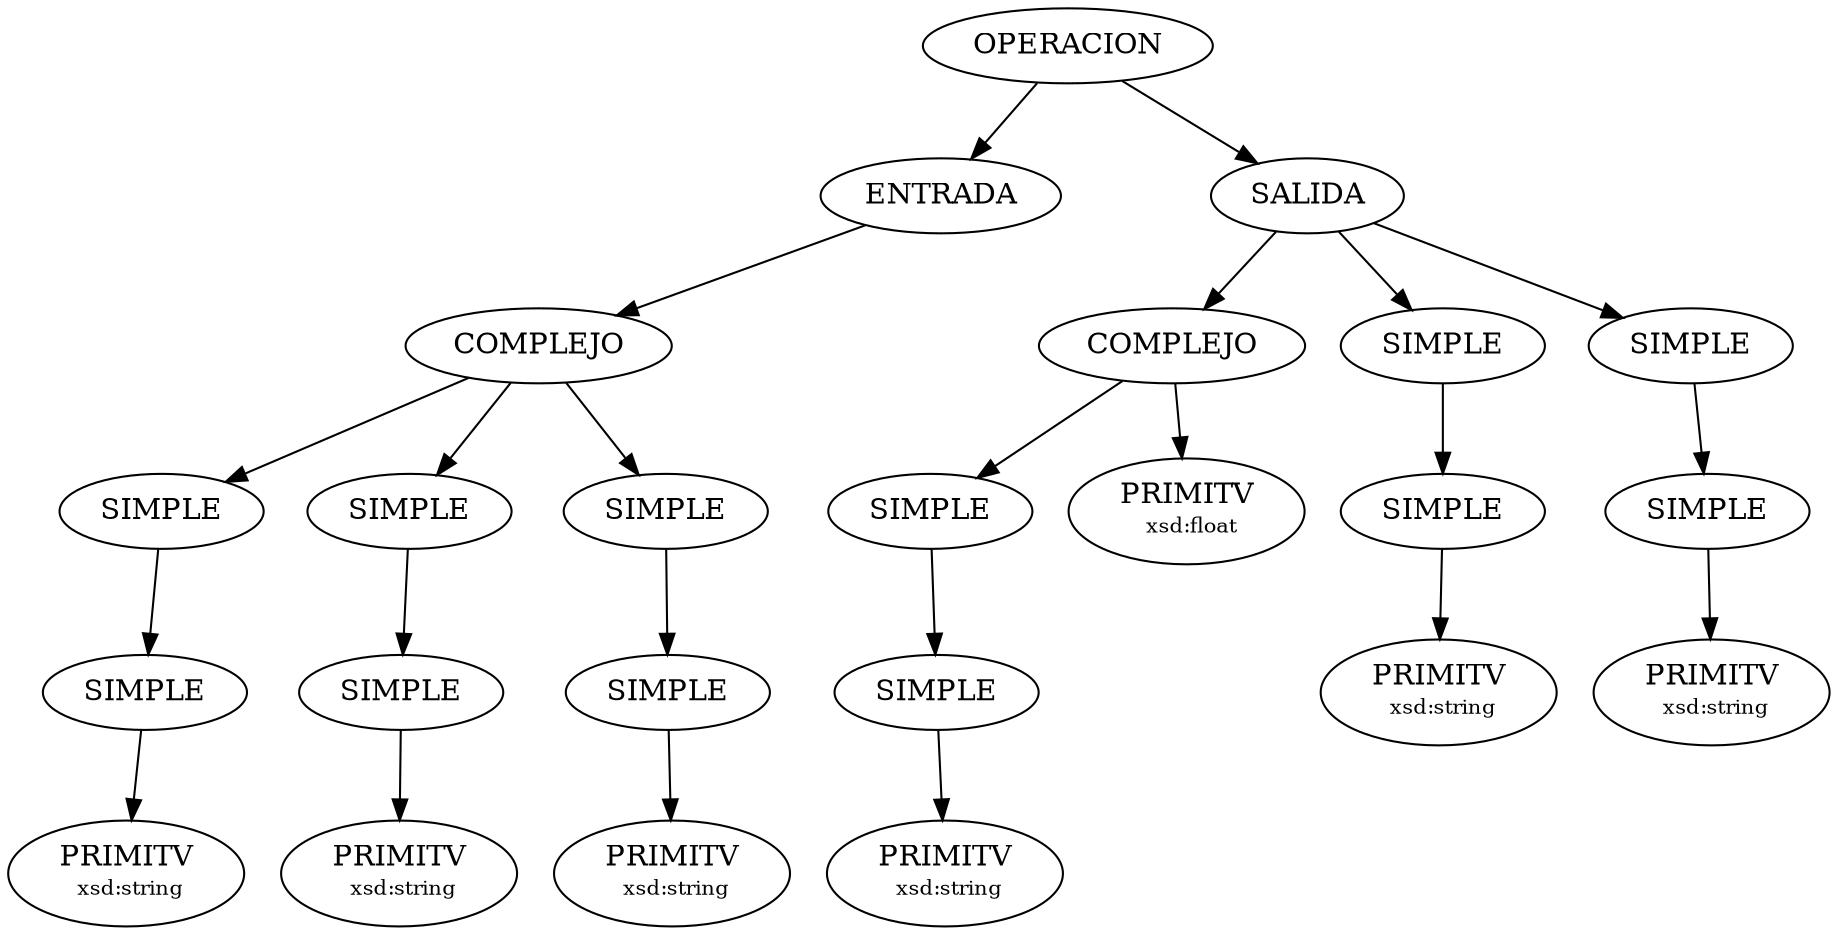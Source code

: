 digraph G
{
N0R0n0 [label="OPERACION"];
N1R0n0 [label="ENTRADA"];
N2R0n0 [label="COMPLEJO"];
N3R0n0 [label="SIMPLE"];
N4R0n0 [label="SIMPLE"];
N5R0n0 [label=<PRIMITV<BR/> <FONT POINT-SIZE="10">xsd:string</FONT>>];
N3R0n1 [label="SIMPLE"];
N4R1n0 [label="SIMPLE"];
N5R1n0 [label=<PRIMITV<BR/> <FONT POINT-SIZE="10">xsd:string</FONT>>];
N3R0n2 [label="SIMPLE"];
N4R2n0 [label="SIMPLE"];
N5R2n0 [label=<PRIMITV<BR/> <FONT POINT-SIZE="10">xsd:string</FONT>>];
N1R0n1 [label="SALIDA"];
N2R1n0 [label="COMPLEJO"];
N3R1n0 [label="SIMPLE"];
N4R3n0 [label="SIMPLE"];
N5R3n0 [label=<PRIMITV<BR/> <FONT POINT-SIZE="10">xsd:string</FONT>>];
N3R1n1 [label=<PRIMITV<BR/> <FONT POINT-SIZE="10">xsd:float</FONT>>];
N2R1n1 [label="SIMPLE"];
N3R2n0 [label="SIMPLE"];
N4R4n0 [label=<PRIMITV<BR/> <FONT POINT-SIZE="10">xsd:string</FONT>>];
N2R1n2 [label="SIMPLE"];
N3R3n0 [label="SIMPLE"];
N4R5n0 [label=<PRIMITV<BR/> <FONT POINT-SIZE="10">xsd:string</FONT>>];

N0R0n0 -> N1R0n0;
N1R0n0 -> N2R0n0;
N2R0n0 -> N3R0n0;
N3R0n0 -> N4R0n0;
N4R0n0 -> N5R0n0;
N2R0n0 -> N3R0n1;
N3R0n1 -> N4R1n0;
N4R1n0 -> N5R1n0;
N2R0n0 -> N3R0n2;
N3R0n2 -> N4R2n0;
N4R2n0 -> N5R2n0;
N0R0n0 -> N1R0n1;
N1R0n1 -> N2R1n0;
N2R1n0 -> N3R1n0;
N3R1n0 -> N4R3n0;
N4R3n0 -> N5R3n0;
N2R1n0 -> N3R1n1;
N1R0n1 -> N2R1n1;
N2R1n1 -> N3R2n0;
N3R2n0 -> N4R4n0;
N1R0n1 -> N2R1n2;
N2R1n2 -> N3R3n0;
N3R3n0 -> N4R5n0;

}
